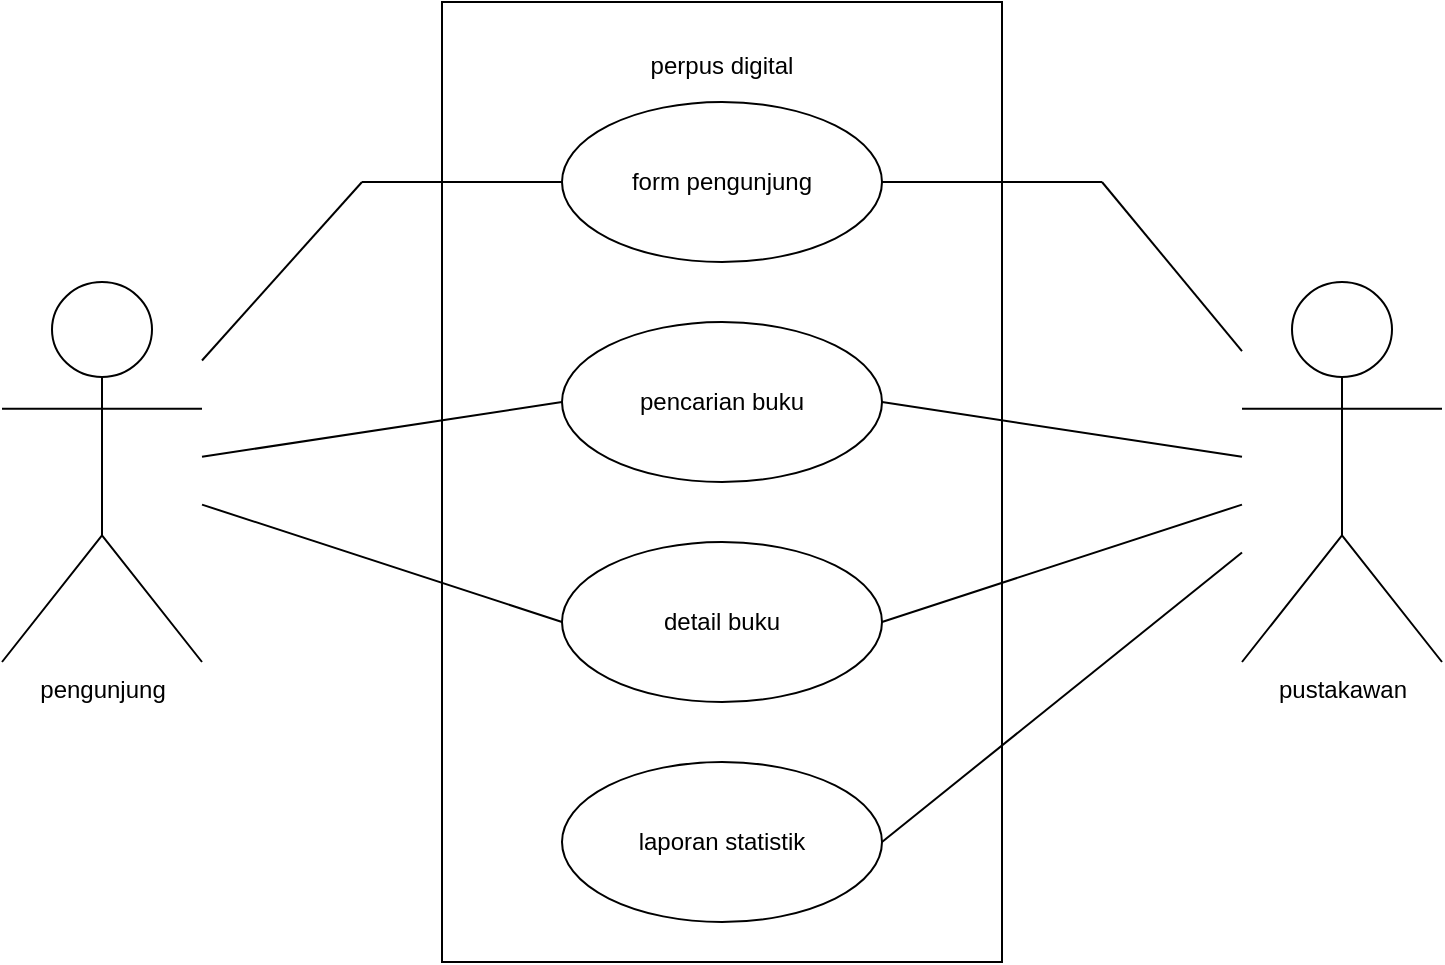 <mxfile version="23.1.0" type="github">
  <diagram name="Page-1" id="udL5O6YUYUbwYKPLsfNg">
    <mxGraphModel dx="1434" dy="772" grid="1" gridSize="10" guides="1" tooltips="1" connect="1" arrows="1" fold="1" page="1" pageScale="1" pageWidth="850" pageHeight="1100" math="0" shadow="0">
      <root>
        <mxCell id="0" />
        <mxCell id="1" parent="0" />
        <mxCell id="zwJvws5DoFCIFVP6hAK7-1" value="perpus digital&lt;br&gt;&lt;br&gt;&lt;br&gt;&lt;br&gt;&lt;br&gt;&lt;br&gt;&lt;br&gt;&lt;br&gt;&lt;br&gt;&lt;br&gt;&lt;br&gt;&lt;br&gt;&lt;br&gt;&lt;br&gt;&lt;br&gt;&lt;br&gt;&lt;br&gt;&lt;br&gt;&lt;br&gt;&lt;br&gt;&lt;br&gt;&lt;br&gt;&lt;br&gt;&lt;br&gt;&lt;br&gt;&lt;br&gt;&lt;br&gt;&lt;br&gt;&lt;br&gt;&lt;br&gt;" style="rounded=0;whiteSpace=wrap;html=1;" vertex="1" parent="1">
          <mxGeometry x="320" y="200" width="280" height="480" as="geometry" />
        </mxCell>
        <mxCell id="zwJvws5DoFCIFVP6hAK7-3" value="pengunjung" style="shape=umlActor;verticalLabelPosition=bottom;verticalAlign=top;html=1;outlineConnect=0;" vertex="1" parent="1">
          <mxGeometry x="100" y="340" width="100" height="190" as="geometry" />
        </mxCell>
        <mxCell id="zwJvws5DoFCIFVP6hAK7-4" value="pustakawan" style="shape=umlActor;verticalLabelPosition=bottom;verticalAlign=top;html=1;outlineConnect=0;" vertex="1" parent="1">
          <mxGeometry x="720" y="340" width="100" height="190" as="geometry" />
        </mxCell>
        <mxCell id="zwJvws5DoFCIFVP6hAK7-5" value="form pengunjung" style="ellipse;whiteSpace=wrap;html=1;" vertex="1" parent="1">
          <mxGeometry x="380" y="250" width="160" height="80" as="geometry" />
        </mxCell>
        <mxCell id="zwJvws5DoFCIFVP6hAK7-6" value="pencarian buku" style="ellipse;whiteSpace=wrap;html=1;" vertex="1" parent="1">
          <mxGeometry x="380" y="360" width="160" height="80" as="geometry" />
        </mxCell>
        <mxCell id="zwJvws5DoFCIFVP6hAK7-9" value="detail buku" style="ellipse;whiteSpace=wrap;html=1;" vertex="1" parent="1">
          <mxGeometry x="380" y="470" width="160" height="80" as="geometry" />
        </mxCell>
        <mxCell id="zwJvws5DoFCIFVP6hAK7-10" value="laporan statistik" style="ellipse;whiteSpace=wrap;html=1;" vertex="1" parent="1">
          <mxGeometry x="380" y="580" width="160" height="80" as="geometry" />
        </mxCell>
        <mxCell id="zwJvws5DoFCIFVP6hAK7-13" value="" style="endArrow=none;html=1;rounded=0;entryX=0;entryY=0.5;entryDx=0;entryDy=0;" edge="1" parent="1" source="zwJvws5DoFCIFVP6hAK7-3" target="zwJvws5DoFCIFVP6hAK7-6">
          <mxGeometry width="50" height="50" relative="1" as="geometry">
            <mxPoint x="210" y="410" as="sourcePoint" />
            <mxPoint x="390" y="400" as="targetPoint" />
          </mxGeometry>
        </mxCell>
        <mxCell id="zwJvws5DoFCIFVP6hAK7-14" value="" style="endArrow=none;html=1;rounded=0;entryX=0;entryY=0.5;entryDx=0;entryDy=0;" edge="1" parent="1" source="zwJvws5DoFCIFVP6hAK7-3" target="zwJvws5DoFCIFVP6hAK7-9">
          <mxGeometry width="50" height="50" relative="1" as="geometry">
            <mxPoint x="400" y="420" as="sourcePoint" />
            <mxPoint x="450" y="370" as="targetPoint" />
          </mxGeometry>
        </mxCell>
        <mxCell id="zwJvws5DoFCIFVP6hAK7-15" value="" style="endArrow=none;html=1;rounded=0;" edge="1" parent="1" source="zwJvws5DoFCIFVP6hAK7-3">
          <mxGeometry width="50" height="50" relative="1" as="geometry">
            <mxPoint x="190" y="414.167" as="sourcePoint" />
            <mxPoint x="280" y="290" as="targetPoint" />
          </mxGeometry>
        </mxCell>
        <mxCell id="zwJvws5DoFCIFVP6hAK7-16" value="" style="endArrow=none;html=1;rounded=0;entryX=0;entryY=0.5;entryDx=0;entryDy=0;" edge="1" parent="1" target="zwJvws5DoFCIFVP6hAK7-5">
          <mxGeometry width="50" height="50" relative="1" as="geometry">
            <mxPoint x="280" y="290" as="sourcePoint" />
            <mxPoint x="450" y="370" as="targetPoint" />
          </mxGeometry>
        </mxCell>
        <mxCell id="zwJvws5DoFCIFVP6hAK7-17" value="" style="endArrow=none;html=1;rounded=0;entryX=1;entryY=0.5;entryDx=0;entryDy=0;" edge="1" parent="1" source="zwJvws5DoFCIFVP6hAK7-4" target="zwJvws5DoFCIFVP6hAK7-6">
          <mxGeometry width="50" height="50" relative="1" as="geometry">
            <mxPoint x="400" y="420" as="sourcePoint" />
            <mxPoint x="450" y="370" as="targetPoint" />
          </mxGeometry>
        </mxCell>
        <mxCell id="zwJvws5DoFCIFVP6hAK7-18" value="" style="endArrow=none;html=1;rounded=0;entryX=1;entryY=0.5;entryDx=0;entryDy=0;" edge="1" parent="1" source="zwJvws5DoFCIFVP6hAK7-4" target="zwJvws5DoFCIFVP6hAK7-9">
          <mxGeometry width="50" height="50" relative="1" as="geometry">
            <mxPoint x="710" y="460" as="sourcePoint" />
            <mxPoint x="450" y="370" as="targetPoint" />
          </mxGeometry>
        </mxCell>
        <mxCell id="zwJvws5DoFCIFVP6hAK7-19" value="" style="endArrow=none;html=1;rounded=0;entryX=1;entryY=0.5;entryDx=0;entryDy=0;" edge="1" parent="1" source="zwJvws5DoFCIFVP6hAK7-4" target="zwJvws5DoFCIFVP6hAK7-10">
          <mxGeometry width="50" height="50" relative="1" as="geometry">
            <mxPoint x="710" y="500" as="sourcePoint" />
            <mxPoint x="450" y="370" as="targetPoint" />
          </mxGeometry>
        </mxCell>
        <mxCell id="zwJvws5DoFCIFVP6hAK7-20" value="" style="endArrow=none;html=1;rounded=0;" edge="1" parent="1" target="zwJvws5DoFCIFVP6hAK7-4">
          <mxGeometry width="50" height="50" relative="1" as="geometry">
            <mxPoint x="650" y="290" as="sourcePoint" />
            <mxPoint x="710" y="380" as="targetPoint" />
          </mxGeometry>
        </mxCell>
        <mxCell id="zwJvws5DoFCIFVP6hAK7-21" value="" style="endArrow=none;html=1;rounded=0;exitX=1;exitY=0.5;exitDx=0;exitDy=0;" edge="1" parent="1" source="zwJvws5DoFCIFVP6hAK7-5">
          <mxGeometry width="50" height="50" relative="1" as="geometry">
            <mxPoint x="400" y="420" as="sourcePoint" />
            <mxPoint x="650" y="290" as="targetPoint" />
          </mxGeometry>
        </mxCell>
      </root>
    </mxGraphModel>
  </diagram>
</mxfile>
